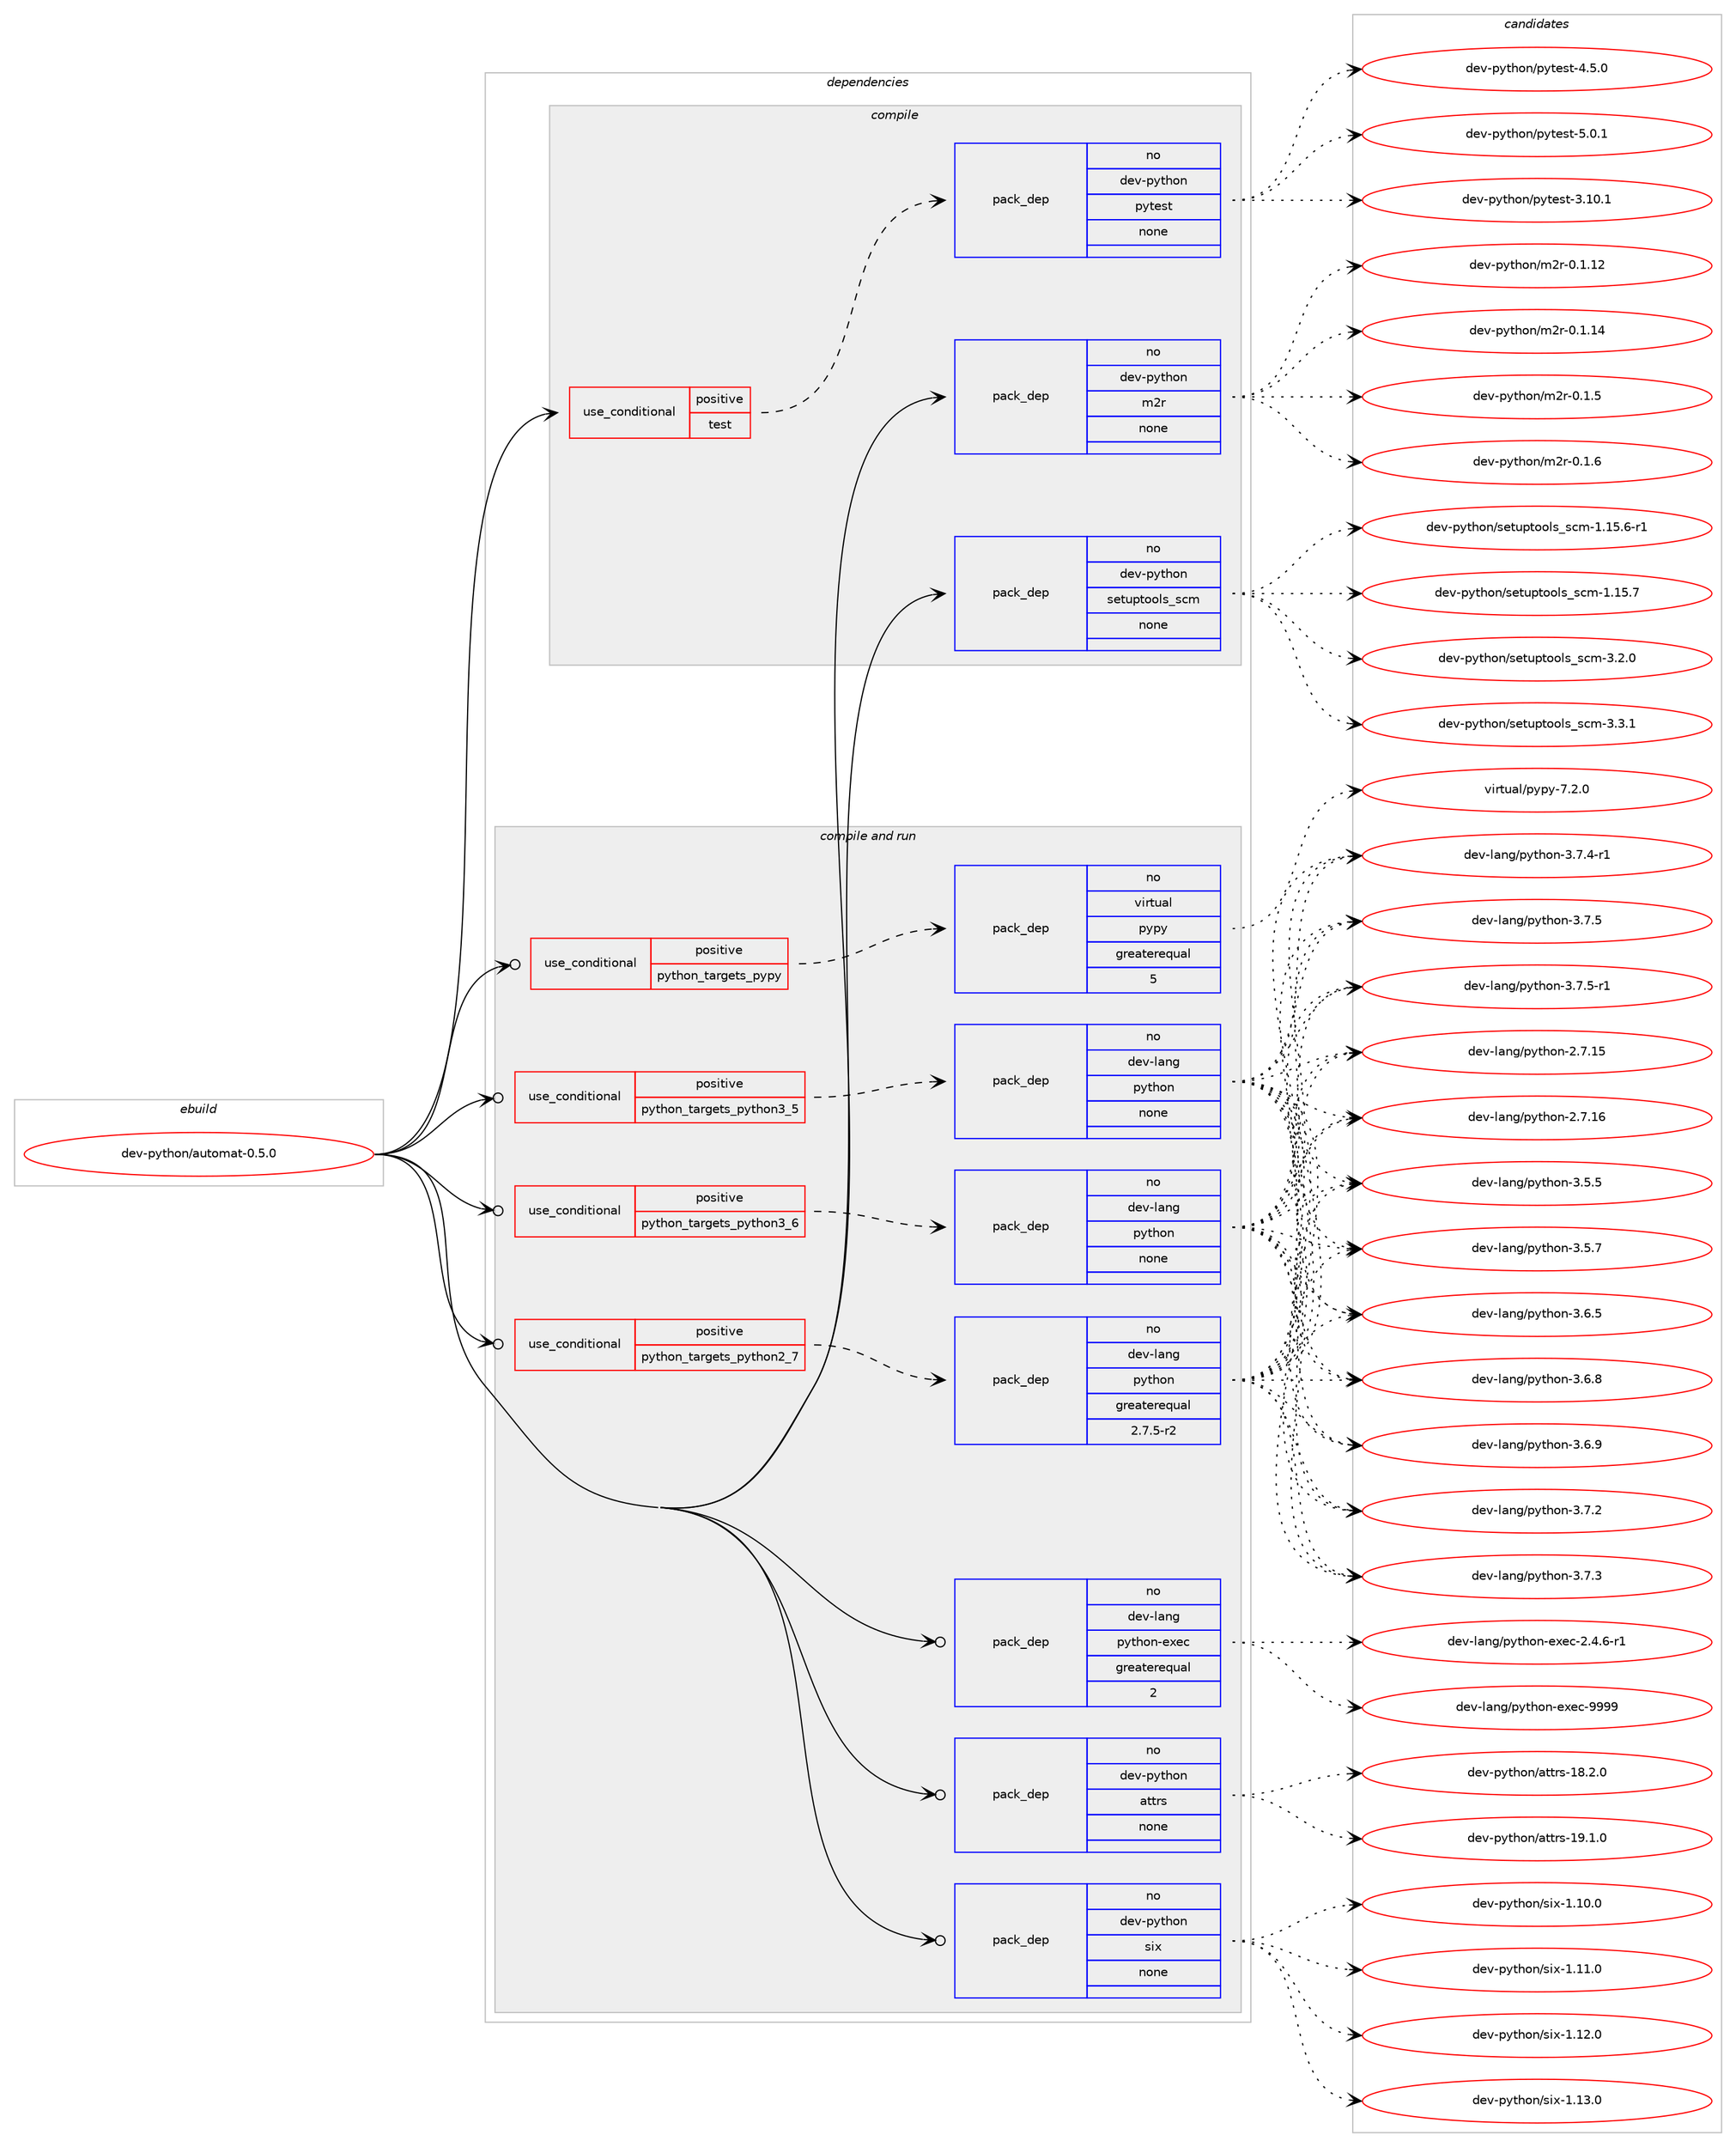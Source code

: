 digraph prolog {

# *************
# Graph options
# *************

newrank=true;
concentrate=true;
compound=true;
graph [rankdir=LR,fontname=Helvetica,fontsize=10,ranksep=1.5];#, ranksep=2.5, nodesep=0.2];
edge  [arrowhead=vee];
node  [fontname=Helvetica,fontsize=10];

# **********
# The ebuild
# **********

subgraph cluster_leftcol {
color=gray;
rank=same;
label=<<i>ebuild</i>>;
id [label="dev-python/automat-0.5.0", color=red, width=4, href="../dev-python/automat-0.5.0.svg"];
}

# ****************
# The dependencies
# ****************

subgraph cluster_midcol {
color=gray;
label=<<i>dependencies</i>>;
subgraph cluster_compile {
fillcolor="#eeeeee";
style=filled;
label=<<i>compile</i>>;
subgraph cond136522 {
dependency595496 [label=<<TABLE BORDER="0" CELLBORDER="1" CELLSPACING="0" CELLPADDING="4"><TR><TD ROWSPAN="3" CELLPADDING="10">use_conditional</TD></TR><TR><TD>positive</TD></TR><TR><TD>test</TD></TR></TABLE>>, shape=none, color=red];
subgraph pack447201 {
dependency595497 [label=<<TABLE BORDER="0" CELLBORDER="1" CELLSPACING="0" CELLPADDING="4" WIDTH="220"><TR><TD ROWSPAN="6" CELLPADDING="30">pack_dep</TD></TR><TR><TD WIDTH="110">no</TD></TR><TR><TD>dev-python</TD></TR><TR><TD>pytest</TD></TR><TR><TD>none</TD></TR><TR><TD></TD></TR></TABLE>>, shape=none, color=blue];
}
dependency595496:e -> dependency595497:w [weight=20,style="dashed",arrowhead="vee"];
}
id:e -> dependency595496:w [weight=20,style="solid",arrowhead="vee"];
subgraph pack447202 {
dependency595498 [label=<<TABLE BORDER="0" CELLBORDER="1" CELLSPACING="0" CELLPADDING="4" WIDTH="220"><TR><TD ROWSPAN="6" CELLPADDING="30">pack_dep</TD></TR><TR><TD WIDTH="110">no</TD></TR><TR><TD>dev-python</TD></TR><TR><TD>m2r</TD></TR><TR><TD>none</TD></TR><TR><TD></TD></TR></TABLE>>, shape=none, color=blue];
}
id:e -> dependency595498:w [weight=20,style="solid",arrowhead="vee"];
subgraph pack447203 {
dependency595499 [label=<<TABLE BORDER="0" CELLBORDER="1" CELLSPACING="0" CELLPADDING="4" WIDTH="220"><TR><TD ROWSPAN="6" CELLPADDING="30">pack_dep</TD></TR><TR><TD WIDTH="110">no</TD></TR><TR><TD>dev-python</TD></TR><TR><TD>setuptools_scm</TD></TR><TR><TD>none</TD></TR><TR><TD></TD></TR></TABLE>>, shape=none, color=blue];
}
id:e -> dependency595499:w [weight=20,style="solid",arrowhead="vee"];
}
subgraph cluster_compileandrun {
fillcolor="#eeeeee";
style=filled;
label=<<i>compile and run</i>>;
subgraph cond136523 {
dependency595500 [label=<<TABLE BORDER="0" CELLBORDER="1" CELLSPACING="0" CELLPADDING="4"><TR><TD ROWSPAN="3" CELLPADDING="10">use_conditional</TD></TR><TR><TD>positive</TD></TR><TR><TD>python_targets_pypy</TD></TR></TABLE>>, shape=none, color=red];
subgraph pack447204 {
dependency595501 [label=<<TABLE BORDER="0" CELLBORDER="1" CELLSPACING="0" CELLPADDING="4" WIDTH="220"><TR><TD ROWSPAN="6" CELLPADDING="30">pack_dep</TD></TR><TR><TD WIDTH="110">no</TD></TR><TR><TD>virtual</TD></TR><TR><TD>pypy</TD></TR><TR><TD>greaterequal</TD></TR><TR><TD>5</TD></TR></TABLE>>, shape=none, color=blue];
}
dependency595500:e -> dependency595501:w [weight=20,style="dashed",arrowhead="vee"];
}
id:e -> dependency595500:w [weight=20,style="solid",arrowhead="odotvee"];
subgraph cond136524 {
dependency595502 [label=<<TABLE BORDER="0" CELLBORDER="1" CELLSPACING="0" CELLPADDING="4"><TR><TD ROWSPAN="3" CELLPADDING="10">use_conditional</TD></TR><TR><TD>positive</TD></TR><TR><TD>python_targets_python2_7</TD></TR></TABLE>>, shape=none, color=red];
subgraph pack447205 {
dependency595503 [label=<<TABLE BORDER="0" CELLBORDER="1" CELLSPACING="0" CELLPADDING="4" WIDTH="220"><TR><TD ROWSPAN="6" CELLPADDING="30">pack_dep</TD></TR><TR><TD WIDTH="110">no</TD></TR><TR><TD>dev-lang</TD></TR><TR><TD>python</TD></TR><TR><TD>greaterequal</TD></TR><TR><TD>2.7.5-r2</TD></TR></TABLE>>, shape=none, color=blue];
}
dependency595502:e -> dependency595503:w [weight=20,style="dashed",arrowhead="vee"];
}
id:e -> dependency595502:w [weight=20,style="solid",arrowhead="odotvee"];
subgraph cond136525 {
dependency595504 [label=<<TABLE BORDER="0" CELLBORDER="1" CELLSPACING="0" CELLPADDING="4"><TR><TD ROWSPAN="3" CELLPADDING="10">use_conditional</TD></TR><TR><TD>positive</TD></TR><TR><TD>python_targets_python3_5</TD></TR></TABLE>>, shape=none, color=red];
subgraph pack447206 {
dependency595505 [label=<<TABLE BORDER="0" CELLBORDER="1" CELLSPACING="0" CELLPADDING="4" WIDTH="220"><TR><TD ROWSPAN="6" CELLPADDING="30">pack_dep</TD></TR><TR><TD WIDTH="110">no</TD></TR><TR><TD>dev-lang</TD></TR><TR><TD>python</TD></TR><TR><TD>none</TD></TR><TR><TD></TD></TR></TABLE>>, shape=none, color=blue];
}
dependency595504:e -> dependency595505:w [weight=20,style="dashed",arrowhead="vee"];
}
id:e -> dependency595504:w [weight=20,style="solid",arrowhead="odotvee"];
subgraph cond136526 {
dependency595506 [label=<<TABLE BORDER="0" CELLBORDER="1" CELLSPACING="0" CELLPADDING="4"><TR><TD ROWSPAN="3" CELLPADDING="10">use_conditional</TD></TR><TR><TD>positive</TD></TR><TR><TD>python_targets_python3_6</TD></TR></TABLE>>, shape=none, color=red];
subgraph pack447207 {
dependency595507 [label=<<TABLE BORDER="0" CELLBORDER="1" CELLSPACING="0" CELLPADDING="4" WIDTH="220"><TR><TD ROWSPAN="6" CELLPADDING="30">pack_dep</TD></TR><TR><TD WIDTH="110">no</TD></TR><TR><TD>dev-lang</TD></TR><TR><TD>python</TD></TR><TR><TD>none</TD></TR><TR><TD></TD></TR></TABLE>>, shape=none, color=blue];
}
dependency595506:e -> dependency595507:w [weight=20,style="dashed",arrowhead="vee"];
}
id:e -> dependency595506:w [weight=20,style="solid",arrowhead="odotvee"];
subgraph pack447208 {
dependency595508 [label=<<TABLE BORDER="0" CELLBORDER="1" CELLSPACING="0" CELLPADDING="4" WIDTH="220"><TR><TD ROWSPAN="6" CELLPADDING="30">pack_dep</TD></TR><TR><TD WIDTH="110">no</TD></TR><TR><TD>dev-lang</TD></TR><TR><TD>python-exec</TD></TR><TR><TD>greaterequal</TD></TR><TR><TD>2</TD></TR></TABLE>>, shape=none, color=blue];
}
id:e -> dependency595508:w [weight=20,style="solid",arrowhead="odotvee"];
subgraph pack447209 {
dependency595509 [label=<<TABLE BORDER="0" CELLBORDER="1" CELLSPACING="0" CELLPADDING="4" WIDTH="220"><TR><TD ROWSPAN="6" CELLPADDING="30">pack_dep</TD></TR><TR><TD WIDTH="110">no</TD></TR><TR><TD>dev-python</TD></TR><TR><TD>attrs</TD></TR><TR><TD>none</TD></TR><TR><TD></TD></TR></TABLE>>, shape=none, color=blue];
}
id:e -> dependency595509:w [weight=20,style="solid",arrowhead="odotvee"];
subgraph pack447210 {
dependency595510 [label=<<TABLE BORDER="0" CELLBORDER="1" CELLSPACING="0" CELLPADDING="4" WIDTH="220"><TR><TD ROWSPAN="6" CELLPADDING="30">pack_dep</TD></TR><TR><TD WIDTH="110">no</TD></TR><TR><TD>dev-python</TD></TR><TR><TD>six</TD></TR><TR><TD>none</TD></TR><TR><TD></TD></TR></TABLE>>, shape=none, color=blue];
}
id:e -> dependency595510:w [weight=20,style="solid",arrowhead="odotvee"];
}
subgraph cluster_run {
fillcolor="#eeeeee";
style=filled;
label=<<i>run</i>>;
}
}

# **************
# The candidates
# **************

subgraph cluster_choices {
rank=same;
color=gray;
label=<<i>candidates</i>>;

subgraph choice447201 {
color=black;
nodesep=1;
choice100101118451121211161041111104711212111610111511645514649484649 [label="dev-python/pytest-3.10.1", color=red, width=4,href="../dev-python/pytest-3.10.1.svg"];
choice1001011184511212111610411111047112121116101115116455246534648 [label="dev-python/pytest-4.5.0", color=red, width=4,href="../dev-python/pytest-4.5.0.svg"];
choice1001011184511212111610411111047112121116101115116455346484649 [label="dev-python/pytest-5.0.1", color=red, width=4,href="../dev-python/pytest-5.0.1.svg"];
dependency595497:e -> choice100101118451121211161041111104711212111610111511645514649484649:w [style=dotted,weight="100"];
dependency595497:e -> choice1001011184511212111610411111047112121116101115116455246534648:w [style=dotted,weight="100"];
dependency595497:e -> choice1001011184511212111610411111047112121116101115116455346484649:w [style=dotted,weight="100"];
}
subgraph choice447202 {
color=black;
nodesep=1;
choice10010111845112121116104111110471095011445484649464950 [label="dev-python/m2r-0.1.12", color=red, width=4,href="../dev-python/m2r-0.1.12.svg"];
choice10010111845112121116104111110471095011445484649464952 [label="dev-python/m2r-0.1.14", color=red, width=4,href="../dev-python/m2r-0.1.14.svg"];
choice100101118451121211161041111104710950114454846494653 [label="dev-python/m2r-0.1.5", color=red, width=4,href="../dev-python/m2r-0.1.5.svg"];
choice100101118451121211161041111104710950114454846494654 [label="dev-python/m2r-0.1.6", color=red, width=4,href="../dev-python/m2r-0.1.6.svg"];
dependency595498:e -> choice10010111845112121116104111110471095011445484649464950:w [style=dotted,weight="100"];
dependency595498:e -> choice10010111845112121116104111110471095011445484649464952:w [style=dotted,weight="100"];
dependency595498:e -> choice100101118451121211161041111104710950114454846494653:w [style=dotted,weight="100"];
dependency595498:e -> choice100101118451121211161041111104710950114454846494654:w [style=dotted,weight="100"];
}
subgraph choice447203 {
color=black;
nodesep=1;
choice10010111845112121116104111110471151011161171121161111111081159511599109454946495346544511449 [label="dev-python/setuptools_scm-1.15.6-r1", color=red, width=4,href="../dev-python/setuptools_scm-1.15.6-r1.svg"];
choice1001011184511212111610411111047115101116117112116111111108115951159910945494649534655 [label="dev-python/setuptools_scm-1.15.7", color=red, width=4,href="../dev-python/setuptools_scm-1.15.7.svg"];
choice10010111845112121116104111110471151011161171121161111111081159511599109455146504648 [label="dev-python/setuptools_scm-3.2.0", color=red, width=4,href="../dev-python/setuptools_scm-3.2.0.svg"];
choice10010111845112121116104111110471151011161171121161111111081159511599109455146514649 [label="dev-python/setuptools_scm-3.3.1", color=red, width=4,href="../dev-python/setuptools_scm-3.3.1.svg"];
dependency595499:e -> choice10010111845112121116104111110471151011161171121161111111081159511599109454946495346544511449:w [style=dotted,weight="100"];
dependency595499:e -> choice1001011184511212111610411111047115101116117112116111111108115951159910945494649534655:w [style=dotted,weight="100"];
dependency595499:e -> choice10010111845112121116104111110471151011161171121161111111081159511599109455146504648:w [style=dotted,weight="100"];
dependency595499:e -> choice10010111845112121116104111110471151011161171121161111111081159511599109455146514649:w [style=dotted,weight="100"];
}
subgraph choice447204 {
color=black;
nodesep=1;
choice1181051141161179710847112121112121455546504648 [label="virtual/pypy-7.2.0", color=red, width=4,href="../virtual/pypy-7.2.0.svg"];
dependency595501:e -> choice1181051141161179710847112121112121455546504648:w [style=dotted,weight="100"];
}
subgraph choice447205 {
color=black;
nodesep=1;
choice10010111845108971101034711212111610411111045504655464953 [label="dev-lang/python-2.7.15", color=red, width=4,href="../dev-lang/python-2.7.15.svg"];
choice10010111845108971101034711212111610411111045504655464954 [label="dev-lang/python-2.7.16", color=red, width=4,href="../dev-lang/python-2.7.16.svg"];
choice100101118451089711010347112121116104111110455146534653 [label="dev-lang/python-3.5.5", color=red, width=4,href="../dev-lang/python-3.5.5.svg"];
choice100101118451089711010347112121116104111110455146534655 [label="dev-lang/python-3.5.7", color=red, width=4,href="../dev-lang/python-3.5.7.svg"];
choice100101118451089711010347112121116104111110455146544653 [label="dev-lang/python-3.6.5", color=red, width=4,href="../dev-lang/python-3.6.5.svg"];
choice100101118451089711010347112121116104111110455146544656 [label="dev-lang/python-3.6.8", color=red, width=4,href="../dev-lang/python-3.6.8.svg"];
choice100101118451089711010347112121116104111110455146544657 [label="dev-lang/python-3.6.9", color=red, width=4,href="../dev-lang/python-3.6.9.svg"];
choice100101118451089711010347112121116104111110455146554650 [label="dev-lang/python-3.7.2", color=red, width=4,href="../dev-lang/python-3.7.2.svg"];
choice100101118451089711010347112121116104111110455146554651 [label="dev-lang/python-3.7.3", color=red, width=4,href="../dev-lang/python-3.7.3.svg"];
choice1001011184510897110103471121211161041111104551465546524511449 [label="dev-lang/python-3.7.4-r1", color=red, width=4,href="../dev-lang/python-3.7.4-r1.svg"];
choice100101118451089711010347112121116104111110455146554653 [label="dev-lang/python-3.7.5", color=red, width=4,href="../dev-lang/python-3.7.5.svg"];
choice1001011184510897110103471121211161041111104551465546534511449 [label="dev-lang/python-3.7.5-r1", color=red, width=4,href="../dev-lang/python-3.7.5-r1.svg"];
dependency595503:e -> choice10010111845108971101034711212111610411111045504655464953:w [style=dotted,weight="100"];
dependency595503:e -> choice10010111845108971101034711212111610411111045504655464954:w [style=dotted,weight="100"];
dependency595503:e -> choice100101118451089711010347112121116104111110455146534653:w [style=dotted,weight="100"];
dependency595503:e -> choice100101118451089711010347112121116104111110455146534655:w [style=dotted,weight="100"];
dependency595503:e -> choice100101118451089711010347112121116104111110455146544653:w [style=dotted,weight="100"];
dependency595503:e -> choice100101118451089711010347112121116104111110455146544656:w [style=dotted,weight="100"];
dependency595503:e -> choice100101118451089711010347112121116104111110455146544657:w [style=dotted,weight="100"];
dependency595503:e -> choice100101118451089711010347112121116104111110455146554650:w [style=dotted,weight="100"];
dependency595503:e -> choice100101118451089711010347112121116104111110455146554651:w [style=dotted,weight="100"];
dependency595503:e -> choice1001011184510897110103471121211161041111104551465546524511449:w [style=dotted,weight="100"];
dependency595503:e -> choice100101118451089711010347112121116104111110455146554653:w [style=dotted,weight="100"];
dependency595503:e -> choice1001011184510897110103471121211161041111104551465546534511449:w [style=dotted,weight="100"];
}
subgraph choice447206 {
color=black;
nodesep=1;
choice10010111845108971101034711212111610411111045504655464953 [label="dev-lang/python-2.7.15", color=red, width=4,href="../dev-lang/python-2.7.15.svg"];
choice10010111845108971101034711212111610411111045504655464954 [label="dev-lang/python-2.7.16", color=red, width=4,href="../dev-lang/python-2.7.16.svg"];
choice100101118451089711010347112121116104111110455146534653 [label="dev-lang/python-3.5.5", color=red, width=4,href="../dev-lang/python-3.5.5.svg"];
choice100101118451089711010347112121116104111110455146534655 [label="dev-lang/python-3.5.7", color=red, width=4,href="../dev-lang/python-3.5.7.svg"];
choice100101118451089711010347112121116104111110455146544653 [label="dev-lang/python-3.6.5", color=red, width=4,href="../dev-lang/python-3.6.5.svg"];
choice100101118451089711010347112121116104111110455146544656 [label="dev-lang/python-3.6.8", color=red, width=4,href="../dev-lang/python-3.6.8.svg"];
choice100101118451089711010347112121116104111110455146544657 [label="dev-lang/python-3.6.9", color=red, width=4,href="../dev-lang/python-3.6.9.svg"];
choice100101118451089711010347112121116104111110455146554650 [label="dev-lang/python-3.7.2", color=red, width=4,href="../dev-lang/python-3.7.2.svg"];
choice100101118451089711010347112121116104111110455146554651 [label="dev-lang/python-3.7.3", color=red, width=4,href="../dev-lang/python-3.7.3.svg"];
choice1001011184510897110103471121211161041111104551465546524511449 [label="dev-lang/python-3.7.4-r1", color=red, width=4,href="../dev-lang/python-3.7.4-r1.svg"];
choice100101118451089711010347112121116104111110455146554653 [label="dev-lang/python-3.7.5", color=red, width=4,href="../dev-lang/python-3.7.5.svg"];
choice1001011184510897110103471121211161041111104551465546534511449 [label="dev-lang/python-3.7.5-r1", color=red, width=4,href="../dev-lang/python-3.7.5-r1.svg"];
dependency595505:e -> choice10010111845108971101034711212111610411111045504655464953:w [style=dotted,weight="100"];
dependency595505:e -> choice10010111845108971101034711212111610411111045504655464954:w [style=dotted,weight="100"];
dependency595505:e -> choice100101118451089711010347112121116104111110455146534653:w [style=dotted,weight="100"];
dependency595505:e -> choice100101118451089711010347112121116104111110455146534655:w [style=dotted,weight="100"];
dependency595505:e -> choice100101118451089711010347112121116104111110455146544653:w [style=dotted,weight="100"];
dependency595505:e -> choice100101118451089711010347112121116104111110455146544656:w [style=dotted,weight="100"];
dependency595505:e -> choice100101118451089711010347112121116104111110455146544657:w [style=dotted,weight="100"];
dependency595505:e -> choice100101118451089711010347112121116104111110455146554650:w [style=dotted,weight="100"];
dependency595505:e -> choice100101118451089711010347112121116104111110455146554651:w [style=dotted,weight="100"];
dependency595505:e -> choice1001011184510897110103471121211161041111104551465546524511449:w [style=dotted,weight="100"];
dependency595505:e -> choice100101118451089711010347112121116104111110455146554653:w [style=dotted,weight="100"];
dependency595505:e -> choice1001011184510897110103471121211161041111104551465546534511449:w [style=dotted,weight="100"];
}
subgraph choice447207 {
color=black;
nodesep=1;
choice10010111845108971101034711212111610411111045504655464953 [label="dev-lang/python-2.7.15", color=red, width=4,href="../dev-lang/python-2.7.15.svg"];
choice10010111845108971101034711212111610411111045504655464954 [label="dev-lang/python-2.7.16", color=red, width=4,href="../dev-lang/python-2.7.16.svg"];
choice100101118451089711010347112121116104111110455146534653 [label="dev-lang/python-3.5.5", color=red, width=4,href="../dev-lang/python-3.5.5.svg"];
choice100101118451089711010347112121116104111110455146534655 [label="dev-lang/python-3.5.7", color=red, width=4,href="../dev-lang/python-3.5.7.svg"];
choice100101118451089711010347112121116104111110455146544653 [label="dev-lang/python-3.6.5", color=red, width=4,href="../dev-lang/python-3.6.5.svg"];
choice100101118451089711010347112121116104111110455146544656 [label="dev-lang/python-3.6.8", color=red, width=4,href="../dev-lang/python-3.6.8.svg"];
choice100101118451089711010347112121116104111110455146544657 [label="dev-lang/python-3.6.9", color=red, width=4,href="../dev-lang/python-3.6.9.svg"];
choice100101118451089711010347112121116104111110455146554650 [label="dev-lang/python-3.7.2", color=red, width=4,href="../dev-lang/python-3.7.2.svg"];
choice100101118451089711010347112121116104111110455146554651 [label="dev-lang/python-3.7.3", color=red, width=4,href="../dev-lang/python-3.7.3.svg"];
choice1001011184510897110103471121211161041111104551465546524511449 [label="dev-lang/python-3.7.4-r1", color=red, width=4,href="../dev-lang/python-3.7.4-r1.svg"];
choice100101118451089711010347112121116104111110455146554653 [label="dev-lang/python-3.7.5", color=red, width=4,href="../dev-lang/python-3.7.5.svg"];
choice1001011184510897110103471121211161041111104551465546534511449 [label="dev-lang/python-3.7.5-r1", color=red, width=4,href="../dev-lang/python-3.7.5-r1.svg"];
dependency595507:e -> choice10010111845108971101034711212111610411111045504655464953:w [style=dotted,weight="100"];
dependency595507:e -> choice10010111845108971101034711212111610411111045504655464954:w [style=dotted,weight="100"];
dependency595507:e -> choice100101118451089711010347112121116104111110455146534653:w [style=dotted,weight="100"];
dependency595507:e -> choice100101118451089711010347112121116104111110455146534655:w [style=dotted,weight="100"];
dependency595507:e -> choice100101118451089711010347112121116104111110455146544653:w [style=dotted,weight="100"];
dependency595507:e -> choice100101118451089711010347112121116104111110455146544656:w [style=dotted,weight="100"];
dependency595507:e -> choice100101118451089711010347112121116104111110455146544657:w [style=dotted,weight="100"];
dependency595507:e -> choice100101118451089711010347112121116104111110455146554650:w [style=dotted,weight="100"];
dependency595507:e -> choice100101118451089711010347112121116104111110455146554651:w [style=dotted,weight="100"];
dependency595507:e -> choice1001011184510897110103471121211161041111104551465546524511449:w [style=dotted,weight="100"];
dependency595507:e -> choice100101118451089711010347112121116104111110455146554653:w [style=dotted,weight="100"];
dependency595507:e -> choice1001011184510897110103471121211161041111104551465546534511449:w [style=dotted,weight="100"];
}
subgraph choice447208 {
color=black;
nodesep=1;
choice10010111845108971101034711212111610411111045101120101994550465246544511449 [label="dev-lang/python-exec-2.4.6-r1", color=red, width=4,href="../dev-lang/python-exec-2.4.6-r1.svg"];
choice10010111845108971101034711212111610411111045101120101994557575757 [label="dev-lang/python-exec-9999", color=red, width=4,href="../dev-lang/python-exec-9999.svg"];
dependency595508:e -> choice10010111845108971101034711212111610411111045101120101994550465246544511449:w [style=dotted,weight="100"];
dependency595508:e -> choice10010111845108971101034711212111610411111045101120101994557575757:w [style=dotted,weight="100"];
}
subgraph choice447209 {
color=black;
nodesep=1;
choice10010111845112121116104111110479711611611411545495646504648 [label="dev-python/attrs-18.2.0", color=red, width=4,href="../dev-python/attrs-18.2.0.svg"];
choice10010111845112121116104111110479711611611411545495746494648 [label="dev-python/attrs-19.1.0", color=red, width=4,href="../dev-python/attrs-19.1.0.svg"];
dependency595509:e -> choice10010111845112121116104111110479711611611411545495646504648:w [style=dotted,weight="100"];
dependency595509:e -> choice10010111845112121116104111110479711611611411545495746494648:w [style=dotted,weight="100"];
}
subgraph choice447210 {
color=black;
nodesep=1;
choice100101118451121211161041111104711510512045494649484648 [label="dev-python/six-1.10.0", color=red, width=4,href="../dev-python/six-1.10.0.svg"];
choice100101118451121211161041111104711510512045494649494648 [label="dev-python/six-1.11.0", color=red, width=4,href="../dev-python/six-1.11.0.svg"];
choice100101118451121211161041111104711510512045494649504648 [label="dev-python/six-1.12.0", color=red, width=4,href="../dev-python/six-1.12.0.svg"];
choice100101118451121211161041111104711510512045494649514648 [label="dev-python/six-1.13.0", color=red, width=4,href="../dev-python/six-1.13.0.svg"];
dependency595510:e -> choice100101118451121211161041111104711510512045494649484648:w [style=dotted,weight="100"];
dependency595510:e -> choice100101118451121211161041111104711510512045494649494648:w [style=dotted,weight="100"];
dependency595510:e -> choice100101118451121211161041111104711510512045494649504648:w [style=dotted,weight="100"];
dependency595510:e -> choice100101118451121211161041111104711510512045494649514648:w [style=dotted,weight="100"];
}
}

}
